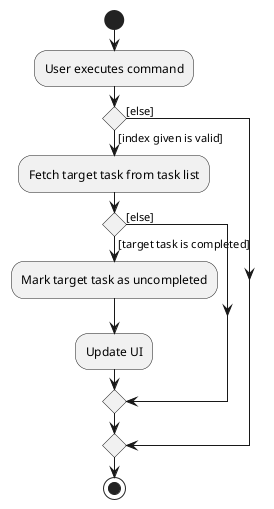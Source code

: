 @startuml
start
:User executes command;

if () then ([index given is valid])
    :Fetch target task from task list;
        if () then ([target task is completed])
            :Mark target task as uncompleted;
            :Update UI;
        else([else])
        endif
else ([else])
endif
stop
@enduml
